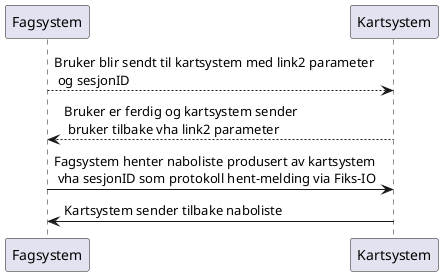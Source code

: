 @startuml

participant Fagsystem as Fagsystem
participant Kartsystem as Kartsystem

Fagsystem --> Kartsystem : Bruker blir sendt til kartsystem med link2 parameter \n og sesjonID
Kartsystem --> Fagsystem : Bruker er ferdig og kartsystem sender \n bruker tilbake vha link2 parameter
Fagsystem -> Kartsystem : Fagsystem henter naboliste produsert av kartsystem\n vha sesjonID som protokoll hent-melding via Fiks-IO
Kartsystem -> Fagsystem : Kartsystem sender tilbake naboliste

@enduml